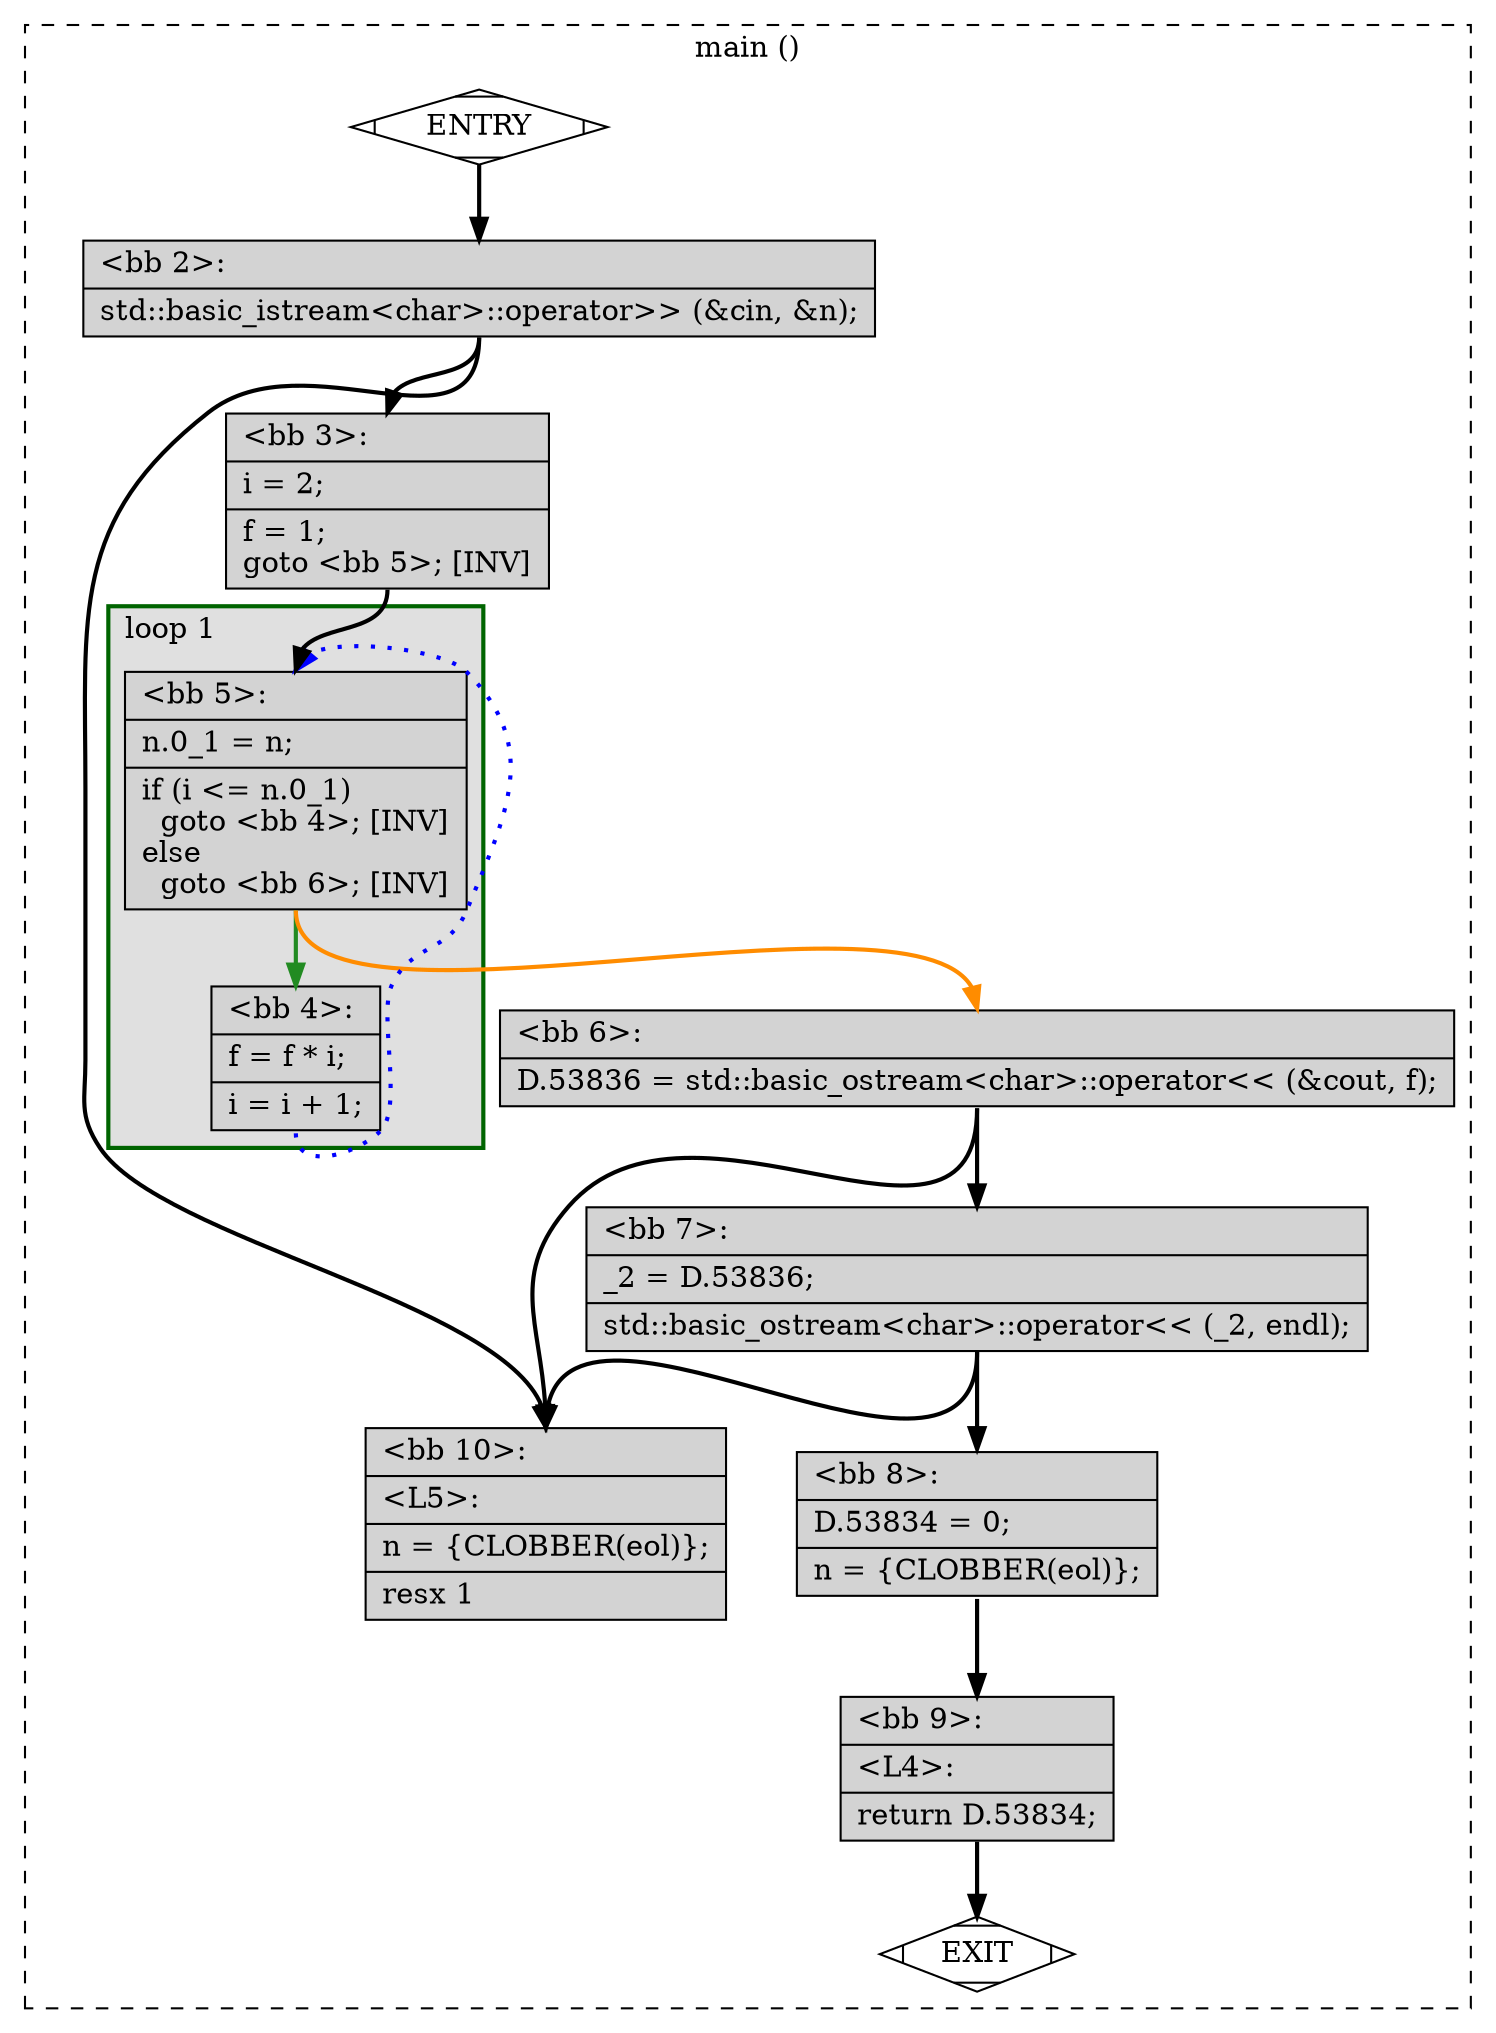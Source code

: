 digraph "factorial.cpp.015t.cfg" {
overlap=false;
subgraph "cluster_main" {
	style="dashed";
	color="black";
	label="main ()";
	subgraph cluster_1988_1 {
	style="filled";
	color="darkgreen";
	fillcolor="grey88";
	label="loop 1";
	labeljust=l;
	penwidth=2;
	fn_1988_basic_block_5 [shape=record,style=filled,fillcolor=lightgrey,label="{\<bb\ 5\>:\l\
|n.0_1\ =\ n;\l\
|if\ (i\ \<=\ n.0_1)\l\
\ \ goto\ \<bb\ 4\>;\ [INV]\l\
else\l\
\ \ goto\ \<bb\ 6\>;\ [INV]\l\
}"];

	fn_1988_basic_block_4 [shape=record,style=filled,fillcolor=lightgrey,label="{\<bb\ 4\>:\l\
|f\ =\ f\ *\ i;\l\
|i\ =\ i\ +\ 1;\l\
}"];

	}
	fn_1988_basic_block_0 [shape=Mdiamond,style=filled,fillcolor=white,label="ENTRY"];

	fn_1988_basic_block_1 [shape=Mdiamond,style=filled,fillcolor=white,label="EXIT"];

	fn_1988_basic_block_2 [shape=record,style=filled,fillcolor=lightgrey,label="{\<bb\ 2\>:\l\
|std::basic_istream\<char\>::operator\>\>\ (&cin,\ &n);\l\
}"];

	fn_1988_basic_block_3 [shape=record,style=filled,fillcolor=lightgrey,label="{\<bb\ 3\>:\l\
|i\ =\ 2;\l\
|f\ =\ 1;\l\
goto\ \<bb\ 5\>;\ [INV]\l\
}"];

	fn_1988_basic_block_6 [shape=record,style=filled,fillcolor=lightgrey,label="{\<bb\ 6\>:\l\
|D.53836\ =\ std::basic_ostream\<char\>::operator\<\<\ (&cout,\ f);\l\
}"];

	fn_1988_basic_block_7 [shape=record,style=filled,fillcolor=lightgrey,label="{\<bb\ 7\>:\l\
|_2\ =\ D.53836;\l\
|std::basic_ostream\<char\>::operator\<\<\ (_2,\ endl);\l\
}"];

	fn_1988_basic_block_8 [shape=record,style=filled,fillcolor=lightgrey,label="{\<bb\ 8\>:\l\
|D.53834\ =\ 0;\l\
|n\ =\ \{CLOBBER(eol)\};\l\
}"];

	fn_1988_basic_block_9 [shape=record,style=filled,fillcolor=lightgrey,label="{\<bb\ 9\>:\l\
|\<L4\>:\l\
|return\ D.53834;\l\
}"];

	fn_1988_basic_block_10 [shape=record,style=filled,fillcolor=lightgrey,label="{\<bb\ 10\>:\l\
|\<L5\>:\l\
|n\ =\ \{CLOBBER(eol)\};\l\
|resx\ 1\l\
}"];

	fn_1988_basic_block_0:s -> fn_1988_basic_block_2:n [style="solid,bold",color=black,weight=100,constraint=true];
	fn_1988_basic_block_2:s -> fn_1988_basic_block_10:n [style="solid,bold",color=black,weight=10,constraint=true];
	fn_1988_basic_block_2:s -> fn_1988_basic_block_3:n [style="solid,bold",color=black,weight=100,constraint=true];
	fn_1988_basic_block_3:s -> fn_1988_basic_block_5:n [style="solid,bold",color=black,weight=100,constraint=true];
	fn_1988_basic_block_4:s -> fn_1988_basic_block_5:n [style="dotted,bold",color=blue,weight=10,constraint=false];
	fn_1988_basic_block_5:s -> fn_1988_basic_block_4:n [style="solid,bold",color=forestgreen,weight=10,constraint=true];
	fn_1988_basic_block_5:s -> fn_1988_basic_block_6:n [style="solid,bold",color=darkorange,weight=10,constraint=true];
	fn_1988_basic_block_6:s -> fn_1988_basic_block_10:n [style="solid,bold",color=black,weight=10,constraint=true];
	fn_1988_basic_block_6:s -> fn_1988_basic_block_7:n [style="solid,bold",color=black,weight=100,constraint=true];
	fn_1988_basic_block_7:s -> fn_1988_basic_block_10:n [style="solid,bold",color=black,weight=10,constraint=true];
	fn_1988_basic_block_7:s -> fn_1988_basic_block_8:n [style="solid,bold",color=black,weight=100,constraint=true];
	fn_1988_basic_block_8:s -> fn_1988_basic_block_9:n [style="solid,bold",color=black,weight=100,constraint=true];
	fn_1988_basic_block_9:s -> fn_1988_basic_block_1:n [style="solid,bold",color=black,weight=10,constraint=true];
	fn_1988_basic_block_0:s -> fn_1988_basic_block_1:n [style="invis",constraint=true];
}
}
